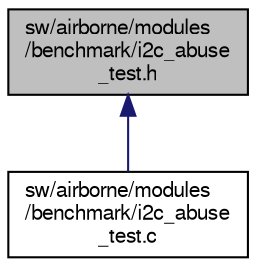 digraph "sw/airborne/modules/benchmark/i2c_abuse_test.h"
{
  edge [fontname="FreeSans",fontsize="10",labelfontname="FreeSans",labelfontsize="10"];
  node [fontname="FreeSans",fontsize="10",shape=record];
  Node1 [label="sw/airborne/modules\l/benchmark/i2c_abuse\l_test.h",height=0.2,width=0.4,color="black", fillcolor="grey75", style="filled", fontcolor="black"];
  Node1 -> Node2 [dir="back",color="midnightblue",fontsize="10",style="solid",fontname="FreeSans"];
  Node2 [label="sw/airborne/modules\l/benchmark/i2c_abuse\l_test.c",height=0.2,width=0.4,color="black", fillcolor="white", style="filled",URL="$i2c__abuse__test_8c.html",tooltip="Total I2C Abuse: "];
}
